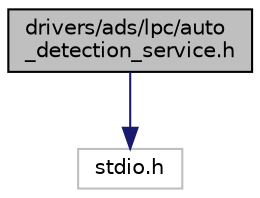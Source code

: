 digraph "drivers/ads/lpc/auto_detection_service.h"
{
  edge [fontname="Helvetica",fontsize="10",labelfontname="Helvetica",labelfontsize="10"];
  node [fontname="Helvetica",fontsize="10",shape=record];
  Node0 [label="drivers/ads/lpc/auto\l_detection_service.h",height=0.2,width=0.4,color="black", fillcolor="grey75", style="filled", fontcolor="black"];
  Node0 -> Node1 [color="midnightblue",fontsize="10",style="solid",fontname="Helvetica"];
  Node1 [label="stdio.h",height=0.2,width=0.4,color="grey75", fillcolor="white", style="filled"];
}
